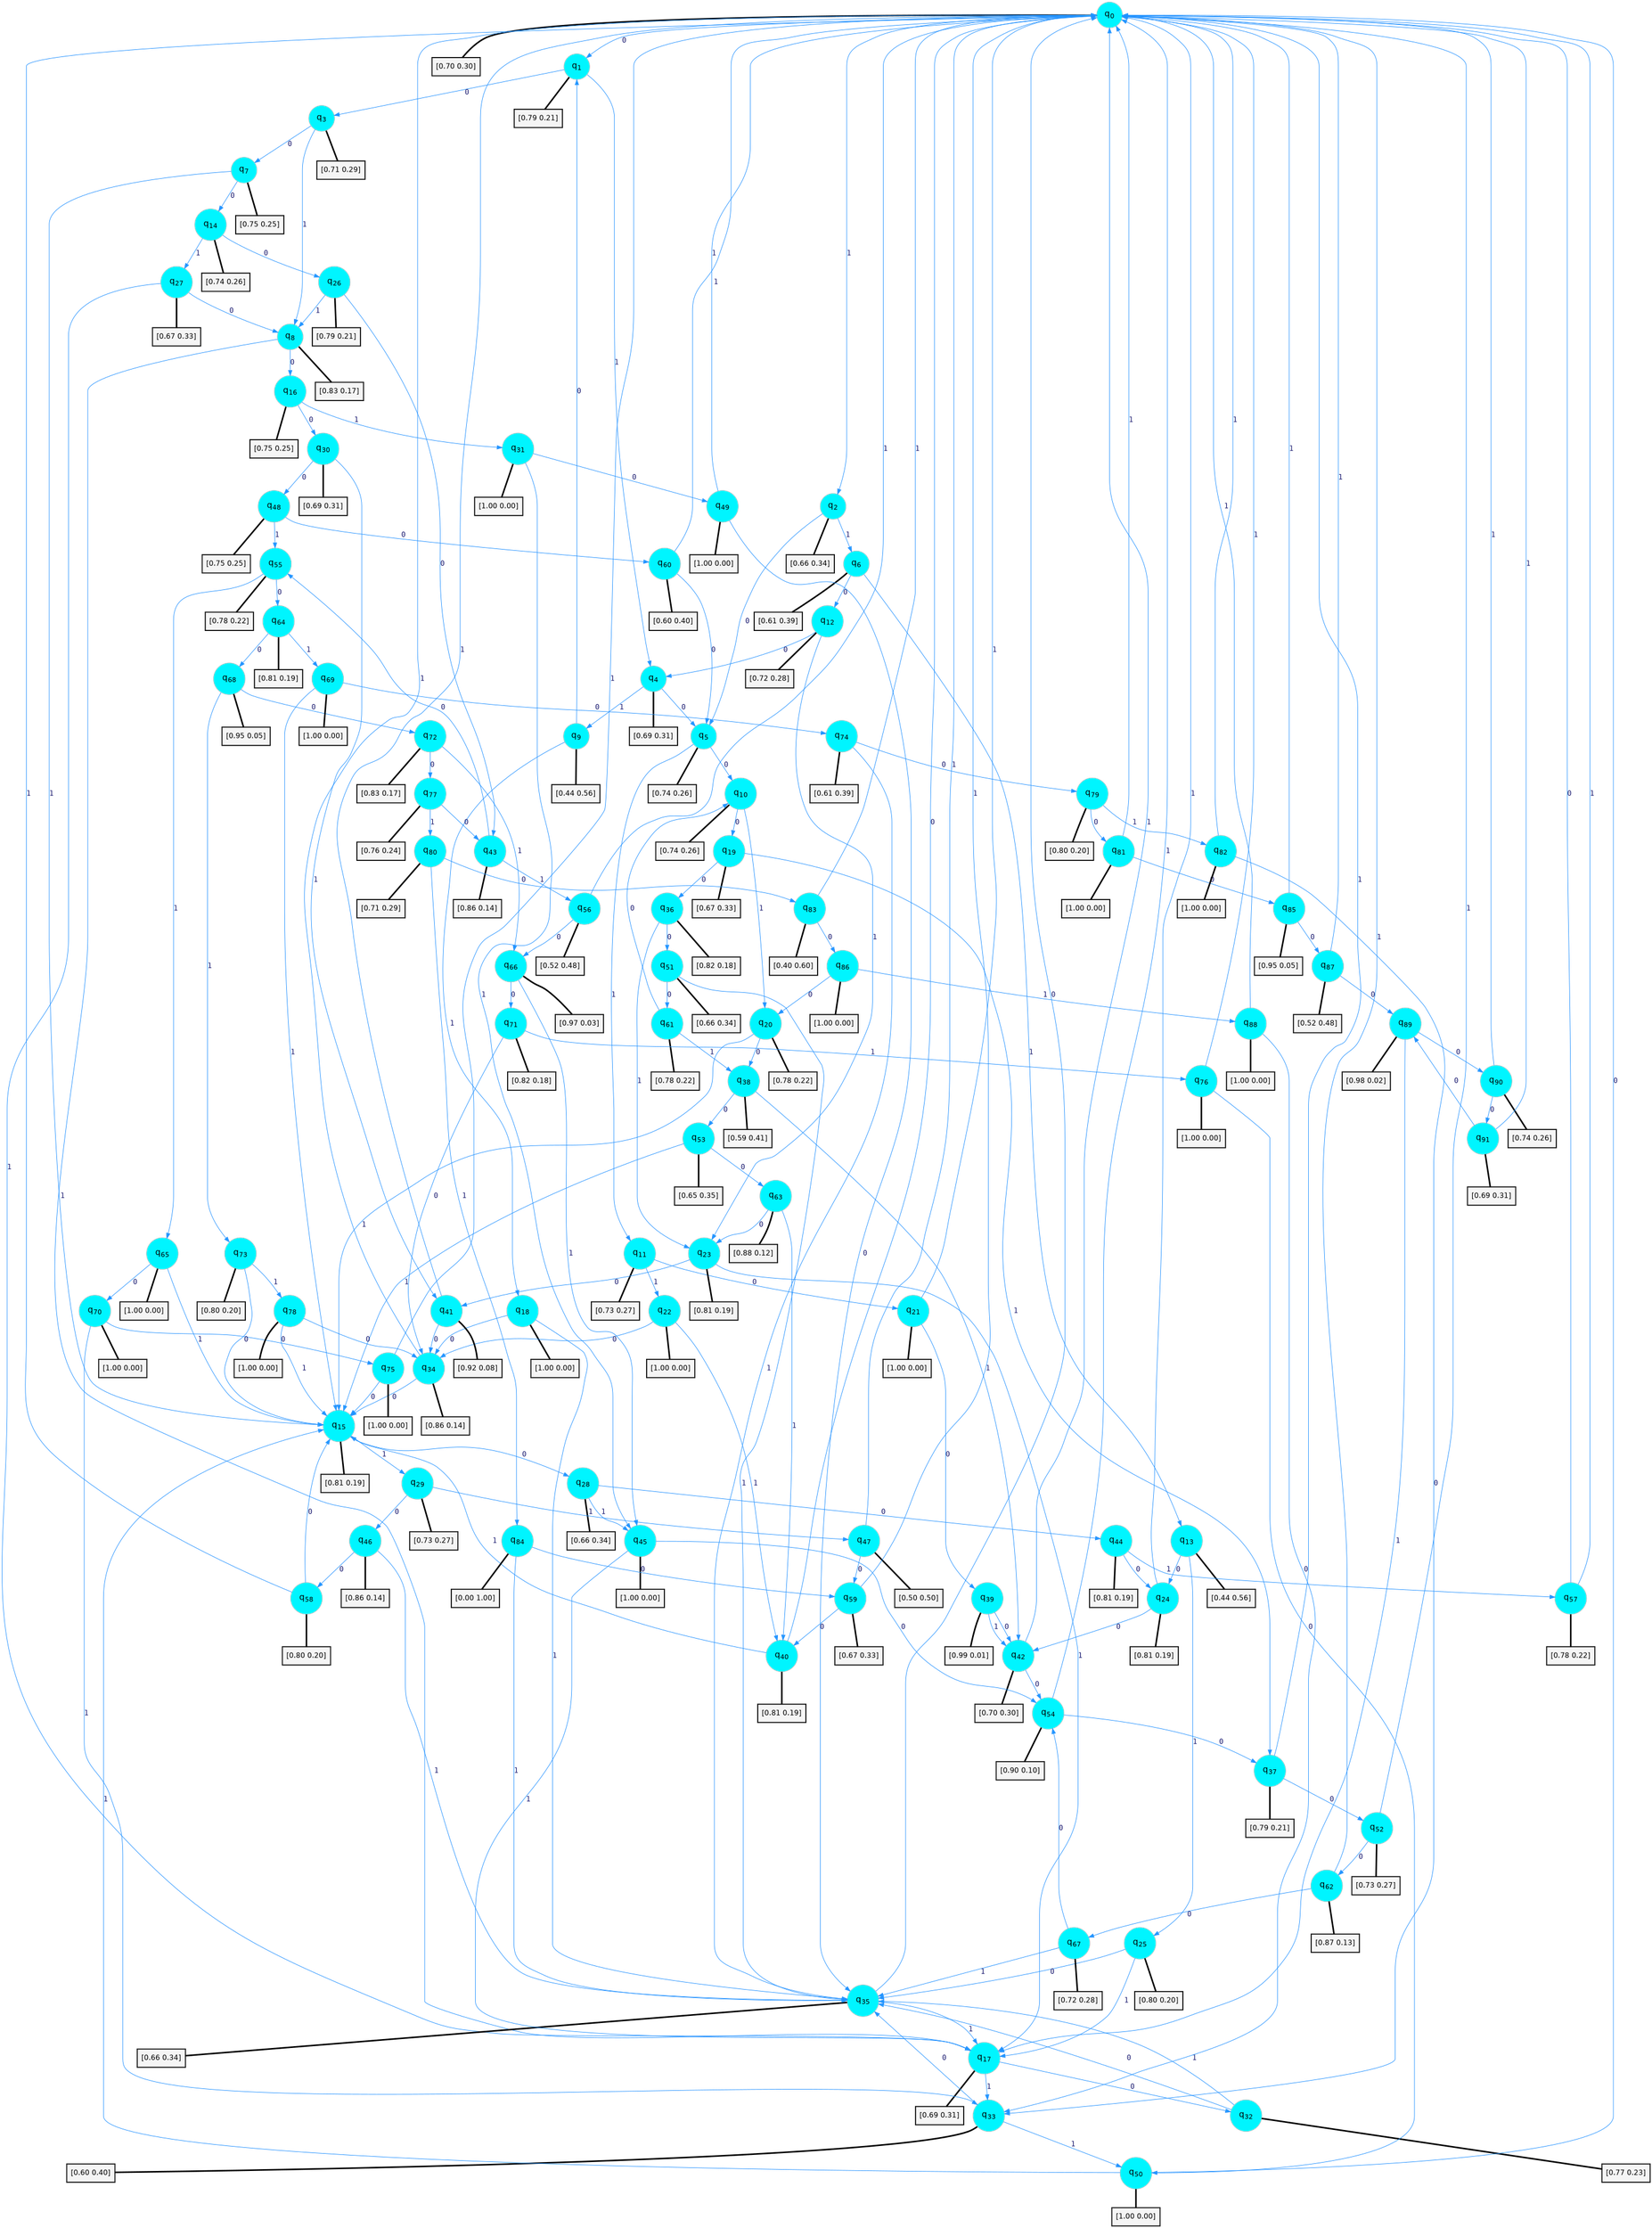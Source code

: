 digraph G {
graph [
bgcolor=transparent, dpi=300, rankdir=TD, size="40,25"];
node [
color=gray, fillcolor=turquoise1, fontcolor=black, fontname=Helvetica, fontsize=16, fontweight=bold, shape=circle, style=filled];
edge [
arrowsize=1, color=dodgerblue1, fontcolor=midnightblue, fontname=courier, fontweight=bold, penwidth=1, style=solid, weight=20];
0[label=<q<SUB>0</SUB>>];
1[label=<q<SUB>1</SUB>>];
2[label=<q<SUB>2</SUB>>];
3[label=<q<SUB>3</SUB>>];
4[label=<q<SUB>4</SUB>>];
5[label=<q<SUB>5</SUB>>];
6[label=<q<SUB>6</SUB>>];
7[label=<q<SUB>7</SUB>>];
8[label=<q<SUB>8</SUB>>];
9[label=<q<SUB>9</SUB>>];
10[label=<q<SUB>10</SUB>>];
11[label=<q<SUB>11</SUB>>];
12[label=<q<SUB>12</SUB>>];
13[label=<q<SUB>13</SUB>>];
14[label=<q<SUB>14</SUB>>];
15[label=<q<SUB>15</SUB>>];
16[label=<q<SUB>16</SUB>>];
17[label=<q<SUB>17</SUB>>];
18[label=<q<SUB>18</SUB>>];
19[label=<q<SUB>19</SUB>>];
20[label=<q<SUB>20</SUB>>];
21[label=<q<SUB>21</SUB>>];
22[label=<q<SUB>22</SUB>>];
23[label=<q<SUB>23</SUB>>];
24[label=<q<SUB>24</SUB>>];
25[label=<q<SUB>25</SUB>>];
26[label=<q<SUB>26</SUB>>];
27[label=<q<SUB>27</SUB>>];
28[label=<q<SUB>28</SUB>>];
29[label=<q<SUB>29</SUB>>];
30[label=<q<SUB>30</SUB>>];
31[label=<q<SUB>31</SUB>>];
32[label=<q<SUB>32</SUB>>];
33[label=<q<SUB>33</SUB>>];
34[label=<q<SUB>34</SUB>>];
35[label=<q<SUB>35</SUB>>];
36[label=<q<SUB>36</SUB>>];
37[label=<q<SUB>37</SUB>>];
38[label=<q<SUB>38</SUB>>];
39[label=<q<SUB>39</SUB>>];
40[label=<q<SUB>40</SUB>>];
41[label=<q<SUB>41</SUB>>];
42[label=<q<SUB>42</SUB>>];
43[label=<q<SUB>43</SUB>>];
44[label=<q<SUB>44</SUB>>];
45[label=<q<SUB>45</SUB>>];
46[label=<q<SUB>46</SUB>>];
47[label=<q<SUB>47</SUB>>];
48[label=<q<SUB>48</SUB>>];
49[label=<q<SUB>49</SUB>>];
50[label=<q<SUB>50</SUB>>];
51[label=<q<SUB>51</SUB>>];
52[label=<q<SUB>52</SUB>>];
53[label=<q<SUB>53</SUB>>];
54[label=<q<SUB>54</SUB>>];
55[label=<q<SUB>55</SUB>>];
56[label=<q<SUB>56</SUB>>];
57[label=<q<SUB>57</SUB>>];
58[label=<q<SUB>58</SUB>>];
59[label=<q<SUB>59</SUB>>];
60[label=<q<SUB>60</SUB>>];
61[label=<q<SUB>61</SUB>>];
62[label=<q<SUB>62</SUB>>];
63[label=<q<SUB>63</SUB>>];
64[label=<q<SUB>64</SUB>>];
65[label=<q<SUB>65</SUB>>];
66[label=<q<SUB>66</SUB>>];
67[label=<q<SUB>67</SUB>>];
68[label=<q<SUB>68</SUB>>];
69[label=<q<SUB>69</SUB>>];
70[label=<q<SUB>70</SUB>>];
71[label=<q<SUB>71</SUB>>];
72[label=<q<SUB>72</SUB>>];
73[label=<q<SUB>73</SUB>>];
74[label=<q<SUB>74</SUB>>];
75[label=<q<SUB>75</SUB>>];
76[label=<q<SUB>76</SUB>>];
77[label=<q<SUB>77</SUB>>];
78[label=<q<SUB>78</SUB>>];
79[label=<q<SUB>79</SUB>>];
80[label=<q<SUB>80</SUB>>];
81[label=<q<SUB>81</SUB>>];
82[label=<q<SUB>82</SUB>>];
83[label=<q<SUB>83</SUB>>];
84[label=<q<SUB>84</SUB>>];
85[label=<q<SUB>85</SUB>>];
86[label=<q<SUB>86</SUB>>];
87[label=<q<SUB>87</SUB>>];
88[label=<q<SUB>88</SUB>>];
89[label=<q<SUB>89</SUB>>];
90[label=<q<SUB>90</SUB>>];
91[label=<q<SUB>91</SUB>>];
92[label="[0.70 0.30]", shape=box,fontcolor=black, fontname=Helvetica, fontsize=14, penwidth=2, fillcolor=whitesmoke,color=black];
93[label="[0.79 0.21]", shape=box,fontcolor=black, fontname=Helvetica, fontsize=14, penwidth=2, fillcolor=whitesmoke,color=black];
94[label="[0.66 0.34]", shape=box,fontcolor=black, fontname=Helvetica, fontsize=14, penwidth=2, fillcolor=whitesmoke,color=black];
95[label="[0.71 0.29]", shape=box,fontcolor=black, fontname=Helvetica, fontsize=14, penwidth=2, fillcolor=whitesmoke,color=black];
96[label="[0.69 0.31]", shape=box,fontcolor=black, fontname=Helvetica, fontsize=14, penwidth=2, fillcolor=whitesmoke,color=black];
97[label="[0.74 0.26]", shape=box,fontcolor=black, fontname=Helvetica, fontsize=14, penwidth=2, fillcolor=whitesmoke,color=black];
98[label="[0.61 0.39]", shape=box,fontcolor=black, fontname=Helvetica, fontsize=14, penwidth=2, fillcolor=whitesmoke,color=black];
99[label="[0.75 0.25]", shape=box,fontcolor=black, fontname=Helvetica, fontsize=14, penwidth=2, fillcolor=whitesmoke,color=black];
100[label="[0.83 0.17]", shape=box,fontcolor=black, fontname=Helvetica, fontsize=14, penwidth=2, fillcolor=whitesmoke,color=black];
101[label="[0.44 0.56]", shape=box,fontcolor=black, fontname=Helvetica, fontsize=14, penwidth=2, fillcolor=whitesmoke,color=black];
102[label="[0.74 0.26]", shape=box,fontcolor=black, fontname=Helvetica, fontsize=14, penwidth=2, fillcolor=whitesmoke,color=black];
103[label="[0.73 0.27]", shape=box,fontcolor=black, fontname=Helvetica, fontsize=14, penwidth=2, fillcolor=whitesmoke,color=black];
104[label="[0.72 0.28]", shape=box,fontcolor=black, fontname=Helvetica, fontsize=14, penwidth=2, fillcolor=whitesmoke,color=black];
105[label="[0.44 0.56]", shape=box,fontcolor=black, fontname=Helvetica, fontsize=14, penwidth=2, fillcolor=whitesmoke,color=black];
106[label="[0.74 0.26]", shape=box,fontcolor=black, fontname=Helvetica, fontsize=14, penwidth=2, fillcolor=whitesmoke,color=black];
107[label="[0.81 0.19]", shape=box,fontcolor=black, fontname=Helvetica, fontsize=14, penwidth=2, fillcolor=whitesmoke,color=black];
108[label="[0.75 0.25]", shape=box,fontcolor=black, fontname=Helvetica, fontsize=14, penwidth=2, fillcolor=whitesmoke,color=black];
109[label="[0.69 0.31]", shape=box,fontcolor=black, fontname=Helvetica, fontsize=14, penwidth=2, fillcolor=whitesmoke,color=black];
110[label="[1.00 0.00]", shape=box,fontcolor=black, fontname=Helvetica, fontsize=14, penwidth=2, fillcolor=whitesmoke,color=black];
111[label="[0.67 0.33]", shape=box,fontcolor=black, fontname=Helvetica, fontsize=14, penwidth=2, fillcolor=whitesmoke,color=black];
112[label="[0.78 0.22]", shape=box,fontcolor=black, fontname=Helvetica, fontsize=14, penwidth=2, fillcolor=whitesmoke,color=black];
113[label="[1.00 0.00]", shape=box,fontcolor=black, fontname=Helvetica, fontsize=14, penwidth=2, fillcolor=whitesmoke,color=black];
114[label="[1.00 0.00]", shape=box,fontcolor=black, fontname=Helvetica, fontsize=14, penwidth=2, fillcolor=whitesmoke,color=black];
115[label="[0.81 0.19]", shape=box,fontcolor=black, fontname=Helvetica, fontsize=14, penwidth=2, fillcolor=whitesmoke,color=black];
116[label="[0.81 0.19]", shape=box,fontcolor=black, fontname=Helvetica, fontsize=14, penwidth=2, fillcolor=whitesmoke,color=black];
117[label="[0.80 0.20]", shape=box,fontcolor=black, fontname=Helvetica, fontsize=14, penwidth=2, fillcolor=whitesmoke,color=black];
118[label="[0.79 0.21]", shape=box,fontcolor=black, fontname=Helvetica, fontsize=14, penwidth=2, fillcolor=whitesmoke,color=black];
119[label="[0.67 0.33]", shape=box,fontcolor=black, fontname=Helvetica, fontsize=14, penwidth=2, fillcolor=whitesmoke,color=black];
120[label="[0.66 0.34]", shape=box,fontcolor=black, fontname=Helvetica, fontsize=14, penwidth=2, fillcolor=whitesmoke,color=black];
121[label="[0.73 0.27]", shape=box,fontcolor=black, fontname=Helvetica, fontsize=14, penwidth=2, fillcolor=whitesmoke,color=black];
122[label="[0.69 0.31]", shape=box,fontcolor=black, fontname=Helvetica, fontsize=14, penwidth=2, fillcolor=whitesmoke,color=black];
123[label="[1.00 0.00]", shape=box,fontcolor=black, fontname=Helvetica, fontsize=14, penwidth=2, fillcolor=whitesmoke,color=black];
124[label="[0.77 0.23]", shape=box,fontcolor=black, fontname=Helvetica, fontsize=14, penwidth=2, fillcolor=whitesmoke,color=black];
125[label="[0.60 0.40]", shape=box,fontcolor=black, fontname=Helvetica, fontsize=14, penwidth=2, fillcolor=whitesmoke,color=black];
126[label="[0.86 0.14]", shape=box,fontcolor=black, fontname=Helvetica, fontsize=14, penwidth=2, fillcolor=whitesmoke,color=black];
127[label="[0.66 0.34]", shape=box,fontcolor=black, fontname=Helvetica, fontsize=14, penwidth=2, fillcolor=whitesmoke,color=black];
128[label="[0.82 0.18]", shape=box,fontcolor=black, fontname=Helvetica, fontsize=14, penwidth=2, fillcolor=whitesmoke,color=black];
129[label="[0.79 0.21]", shape=box,fontcolor=black, fontname=Helvetica, fontsize=14, penwidth=2, fillcolor=whitesmoke,color=black];
130[label="[0.59 0.41]", shape=box,fontcolor=black, fontname=Helvetica, fontsize=14, penwidth=2, fillcolor=whitesmoke,color=black];
131[label="[0.99 0.01]", shape=box,fontcolor=black, fontname=Helvetica, fontsize=14, penwidth=2, fillcolor=whitesmoke,color=black];
132[label="[0.81 0.19]", shape=box,fontcolor=black, fontname=Helvetica, fontsize=14, penwidth=2, fillcolor=whitesmoke,color=black];
133[label="[0.92 0.08]", shape=box,fontcolor=black, fontname=Helvetica, fontsize=14, penwidth=2, fillcolor=whitesmoke,color=black];
134[label="[0.70 0.30]", shape=box,fontcolor=black, fontname=Helvetica, fontsize=14, penwidth=2, fillcolor=whitesmoke,color=black];
135[label="[0.86 0.14]", shape=box,fontcolor=black, fontname=Helvetica, fontsize=14, penwidth=2, fillcolor=whitesmoke,color=black];
136[label="[0.81 0.19]", shape=box,fontcolor=black, fontname=Helvetica, fontsize=14, penwidth=2, fillcolor=whitesmoke,color=black];
137[label="[1.00 0.00]", shape=box,fontcolor=black, fontname=Helvetica, fontsize=14, penwidth=2, fillcolor=whitesmoke,color=black];
138[label="[0.86 0.14]", shape=box,fontcolor=black, fontname=Helvetica, fontsize=14, penwidth=2, fillcolor=whitesmoke,color=black];
139[label="[0.50 0.50]", shape=box,fontcolor=black, fontname=Helvetica, fontsize=14, penwidth=2, fillcolor=whitesmoke,color=black];
140[label="[0.75 0.25]", shape=box,fontcolor=black, fontname=Helvetica, fontsize=14, penwidth=2, fillcolor=whitesmoke,color=black];
141[label="[1.00 0.00]", shape=box,fontcolor=black, fontname=Helvetica, fontsize=14, penwidth=2, fillcolor=whitesmoke,color=black];
142[label="[1.00 0.00]", shape=box,fontcolor=black, fontname=Helvetica, fontsize=14, penwidth=2, fillcolor=whitesmoke,color=black];
143[label="[0.66 0.34]", shape=box,fontcolor=black, fontname=Helvetica, fontsize=14, penwidth=2, fillcolor=whitesmoke,color=black];
144[label="[0.73 0.27]", shape=box,fontcolor=black, fontname=Helvetica, fontsize=14, penwidth=2, fillcolor=whitesmoke,color=black];
145[label="[0.65 0.35]", shape=box,fontcolor=black, fontname=Helvetica, fontsize=14, penwidth=2, fillcolor=whitesmoke,color=black];
146[label="[0.90 0.10]", shape=box,fontcolor=black, fontname=Helvetica, fontsize=14, penwidth=2, fillcolor=whitesmoke,color=black];
147[label="[0.78 0.22]", shape=box,fontcolor=black, fontname=Helvetica, fontsize=14, penwidth=2, fillcolor=whitesmoke,color=black];
148[label="[0.52 0.48]", shape=box,fontcolor=black, fontname=Helvetica, fontsize=14, penwidth=2, fillcolor=whitesmoke,color=black];
149[label="[0.78 0.22]", shape=box,fontcolor=black, fontname=Helvetica, fontsize=14, penwidth=2, fillcolor=whitesmoke,color=black];
150[label="[0.80 0.20]", shape=box,fontcolor=black, fontname=Helvetica, fontsize=14, penwidth=2, fillcolor=whitesmoke,color=black];
151[label="[0.67 0.33]", shape=box,fontcolor=black, fontname=Helvetica, fontsize=14, penwidth=2, fillcolor=whitesmoke,color=black];
152[label="[0.60 0.40]", shape=box,fontcolor=black, fontname=Helvetica, fontsize=14, penwidth=2, fillcolor=whitesmoke,color=black];
153[label="[0.78 0.22]", shape=box,fontcolor=black, fontname=Helvetica, fontsize=14, penwidth=2, fillcolor=whitesmoke,color=black];
154[label="[0.87 0.13]", shape=box,fontcolor=black, fontname=Helvetica, fontsize=14, penwidth=2, fillcolor=whitesmoke,color=black];
155[label="[0.88 0.12]", shape=box,fontcolor=black, fontname=Helvetica, fontsize=14, penwidth=2, fillcolor=whitesmoke,color=black];
156[label="[0.81 0.19]", shape=box,fontcolor=black, fontname=Helvetica, fontsize=14, penwidth=2, fillcolor=whitesmoke,color=black];
157[label="[1.00 0.00]", shape=box,fontcolor=black, fontname=Helvetica, fontsize=14, penwidth=2, fillcolor=whitesmoke,color=black];
158[label="[0.97 0.03]", shape=box,fontcolor=black, fontname=Helvetica, fontsize=14, penwidth=2, fillcolor=whitesmoke,color=black];
159[label="[0.72 0.28]", shape=box,fontcolor=black, fontname=Helvetica, fontsize=14, penwidth=2, fillcolor=whitesmoke,color=black];
160[label="[0.95 0.05]", shape=box,fontcolor=black, fontname=Helvetica, fontsize=14, penwidth=2, fillcolor=whitesmoke,color=black];
161[label="[1.00 0.00]", shape=box,fontcolor=black, fontname=Helvetica, fontsize=14, penwidth=2, fillcolor=whitesmoke,color=black];
162[label="[1.00 0.00]", shape=box,fontcolor=black, fontname=Helvetica, fontsize=14, penwidth=2, fillcolor=whitesmoke,color=black];
163[label="[0.82 0.18]", shape=box,fontcolor=black, fontname=Helvetica, fontsize=14, penwidth=2, fillcolor=whitesmoke,color=black];
164[label="[0.83 0.17]", shape=box,fontcolor=black, fontname=Helvetica, fontsize=14, penwidth=2, fillcolor=whitesmoke,color=black];
165[label="[0.80 0.20]", shape=box,fontcolor=black, fontname=Helvetica, fontsize=14, penwidth=2, fillcolor=whitesmoke,color=black];
166[label="[0.61 0.39]", shape=box,fontcolor=black, fontname=Helvetica, fontsize=14, penwidth=2, fillcolor=whitesmoke,color=black];
167[label="[1.00 0.00]", shape=box,fontcolor=black, fontname=Helvetica, fontsize=14, penwidth=2, fillcolor=whitesmoke,color=black];
168[label="[1.00 0.00]", shape=box,fontcolor=black, fontname=Helvetica, fontsize=14, penwidth=2, fillcolor=whitesmoke,color=black];
169[label="[0.76 0.24]", shape=box,fontcolor=black, fontname=Helvetica, fontsize=14, penwidth=2, fillcolor=whitesmoke,color=black];
170[label="[1.00 0.00]", shape=box,fontcolor=black, fontname=Helvetica, fontsize=14, penwidth=2, fillcolor=whitesmoke,color=black];
171[label="[0.80 0.20]", shape=box,fontcolor=black, fontname=Helvetica, fontsize=14, penwidth=2, fillcolor=whitesmoke,color=black];
172[label="[0.71 0.29]", shape=box,fontcolor=black, fontname=Helvetica, fontsize=14, penwidth=2, fillcolor=whitesmoke,color=black];
173[label="[1.00 0.00]", shape=box,fontcolor=black, fontname=Helvetica, fontsize=14, penwidth=2, fillcolor=whitesmoke,color=black];
174[label="[1.00 0.00]", shape=box,fontcolor=black, fontname=Helvetica, fontsize=14, penwidth=2, fillcolor=whitesmoke,color=black];
175[label="[0.40 0.60]", shape=box,fontcolor=black, fontname=Helvetica, fontsize=14, penwidth=2, fillcolor=whitesmoke,color=black];
176[label="[0.00 1.00]", shape=box,fontcolor=black, fontname=Helvetica, fontsize=14, penwidth=2, fillcolor=whitesmoke,color=black];
177[label="[0.95 0.05]", shape=box,fontcolor=black, fontname=Helvetica, fontsize=14, penwidth=2, fillcolor=whitesmoke,color=black];
178[label="[1.00 0.00]", shape=box,fontcolor=black, fontname=Helvetica, fontsize=14, penwidth=2, fillcolor=whitesmoke,color=black];
179[label="[0.52 0.48]", shape=box,fontcolor=black, fontname=Helvetica, fontsize=14, penwidth=2, fillcolor=whitesmoke,color=black];
180[label="[1.00 0.00]", shape=box,fontcolor=black, fontname=Helvetica, fontsize=14, penwidth=2, fillcolor=whitesmoke,color=black];
181[label="[0.98 0.02]", shape=box,fontcolor=black, fontname=Helvetica, fontsize=14, penwidth=2, fillcolor=whitesmoke,color=black];
182[label="[0.74 0.26]", shape=box,fontcolor=black, fontname=Helvetica, fontsize=14, penwidth=2, fillcolor=whitesmoke,color=black];
183[label="[0.69 0.31]", shape=box,fontcolor=black, fontname=Helvetica, fontsize=14, penwidth=2, fillcolor=whitesmoke,color=black];
0->1 [label=0];
0->2 [label=1];
0->92 [arrowhead=none, penwidth=3,color=black];
1->3 [label=0];
1->4 [label=1];
1->93 [arrowhead=none, penwidth=3,color=black];
2->5 [label=0];
2->6 [label=1];
2->94 [arrowhead=none, penwidth=3,color=black];
3->7 [label=0];
3->8 [label=1];
3->95 [arrowhead=none, penwidth=3,color=black];
4->5 [label=0];
4->9 [label=1];
4->96 [arrowhead=none, penwidth=3,color=black];
5->10 [label=0];
5->11 [label=1];
5->97 [arrowhead=none, penwidth=3,color=black];
6->12 [label=0];
6->13 [label=1];
6->98 [arrowhead=none, penwidth=3,color=black];
7->14 [label=0];
7->15 [label=1];
7->99 [arrowhead=none, penwidth=3,color=black];
8->16 [label=0];
8->17 [label=1];
8->100 [arrowhead=none, penwidth=3,color=black];
9->1 [label=0];
9->18 [label=1];
9->101 [arrowhead=none, penwidth=3,color=black];
10->19 [label=0];
10->20 [label=1];
10->102 [arrowhead=none, penwidth=3,color=black];
11->21 [label=0];
11->22 [label=1];
11->103 [arrowhead=none, penwidth=3,color=black];
12->4 [label=0];
12->23 [label=1];
12->104 [arrowhead=none, penwidth=3,color=black];
13->24 [label=0];
13->25 [label=1];
13->105 [arrowhead=none, penwidth=3,color=black];
14->26 [label=0];
14->27 [label=1];
14->106 [arrowhead=none, penwidth=3,color=black];
15->28 [label=0];
15->29 [label=1];
15->107 [arrowhead=none, penwidth=3,color=black];
16->30 [label=0];
16->31 [label=1];
16->108 [arrowhead=none, penwidth=3,color=black];
17->32 [label=0];
17->33 [label=1];
17->109 [arrowhead=none, penwidth=3,color=black];
18->34 [label=0];
18->35 [label=1];
18->110 [arrowhead=none, penwidth=3,color=black];
19->36 [label=0];
19->37 [label=1];
19->111 [arrowhead=none, penwidth=3,color=black];
20->38 [label=0];
20->15 [label=1];
20->112 [arrowhead=none, penwidth=3,color=black];
21->39 [label=0];
21->0 [label=1];
21->113 [arrowhead=none, penwidth=3,color=black];
22->34 [label=0];
22->40 [label=1];
22->114 [arrowhead=none, penwidth=3,color=black];
23->41 [label=0];
23->17 [label=1];
23->115 [arrowhead=none, penwidth=3,color=black];
24->42 [label=0];
24->0 [label=1];
24->116 [arrowhead=none, penwidth=3,color=black];
25->35 [label=0];
25->17 [label=1];
25->117 [arrowhead=none, penwidth=3,color=black];
26->43 [label=0];
26->8 [label=1];
26->118 [arrowhead=none, penwidth=3,color=black];
27->8 [label=0];
27->17 [label=1];
27->119 [arrowhead=none, penwidth=3,color=black];
28->44 [label=0];
28->45 [label=1];
28->120 [arrowhead=none, penwidth=3,color=black];
29->46 [label=0];
29->47 [label=1];
29->121 [arrowhead=none, penwidth=3,color=black];
30->48 [label=0];
30->41 [label=1];
30->122 [arrowhead=none, penwidth=3,color=black];
31->49 [label=0];
31->45 [label=1];
31->123 [arrowhead=none, penwidth=3,color=black];
32->35 [label=0];
32->35 [label=1];
32->124 [arrowhead=none, penwidth=3,color=black];
33->35 [label=0];
33->50 [label=1];
33->125 [arrowhead=none, penwidth=3,color=black];
34->15 [label=0];
34->0 [label=1];
34->126 [arrowhead=none, penwidth=3,color=black];
35->0 [label=0];
35->17 [label=1];
35->127 [arrowhead=none, penwidth=3,color=black];
36->51 [label=0];
36->23 [label=1];
36->128 [arrowhead=none, penwidth=3,color=black];
37->52 [label=0];
37->0 [label=1];
37->129 [arrowhead=none, penwidth=3,color=black];
38->53 [label=0];
38->42 [label=1];
38->130 [arrowhead=none, penwidth=3,color=black];
39->42 [label=0];
39->42 [label=1];
39->131 [arrowhead=none, penwidth=3,color=black];
40->0 [label=0];
40->15 [label=1];
40->132 [arrowhead=none, penwidth=3,color=black];
41->34 [label=0];
41->0 [label=1];
41->133 [arrowhead=none, penwidth=3,color=black];
42->54 [label=0];
42->0 [label=1];
42->134 [arrowhead=none, penwidth=3,color=black];
43->55 [label=0];
43->56 [label=1];
43->135 [arrowhead=none, penwidth=3,color=black];
44->24 [label=0];
44->57 [label=1];
44->136 [arrowhead=none, penwidth=3,color=black];
45->54 [label=0];
45->17 [label=1];
45->137 [arrowhead=none, penwidth=3,color=black];
46->58 [label=0];
46->35 [label=1];
46->138 [arrowhead=none, penwidth=3,color=black];
47->59 [label=0];
47->0 [label=1];
47->139 [arrowhead=none, penwidth=3,color=black];
48->60 [label=0];
48->55 [label=1];
48->140 [arrowhead=none, penwidth=3,color=black];
49->35 [label=0];
49->0 [label=1];
49->141 [arrowhead=none, penwidth=3,color=black];
50->0 [label=0];
50->15 [label=1];
50->142 [arrowhead=none, penwidth=3,color=black];
51->61 [label=0];
51->35 [label=1];
51->143 [arrowhead=none, penwidth=3,color=black];
52->62 [label=0];
52->0 [label=1];
52->144 [arrowhead=none, penwidth=3,color=black];
53->63 [label=0];
53->15 [label=1];
53->145 [arrowhead=none, penwidth=3,color=black];
54->37 [label=0];
54->0 [label=1];
54->146 [arrowhead=none, penwidth=3,color=black];
55->64 [label=0];
55->65 [label=1];
55->147 [arrowhead=none, penwidth=3,color=black];
56->66 [label=0];
56->0 [label=1];
56->148 [arrowhead=none, penwidth=3,color=black];
57->0 [label=0];
57->0 [label=1];
57->149 [arrowhead=none, penwidth=3,color=black];
58->15 [label=0];
58->0 [label=1];
58->150 [arrowhead=none, penwidth=3,color=black];
59->40 [label=0];
59->0 [label=1];
59->151 [arrowhead=none, penwidth=3,color=black];
60->5 [label=0];
60->0 [label=1];
60->152 [arrowhead=none, penwidth=3,color=black];
61->10 [label=0];
61->38 [label=1];
61->153 [arrowhead=none, penwidth=3,color=black];
62->67 [label=0];
62->0 [label=1];
62->154 [arrowhead=none, penwidth=3,color=black];
63->23 [label=0];
63->40 [label=1];
63->155 [arrowhead=none, penwidth=3,color=black];
64->68 [label=0];
64->69 [label=1];
64->156 [arrowhead=none, penwidth=3,color=black];
65->70 [label=0];
65->15 [label=1];
65->157 [arrowhead=none, penwidth=3,color=black];
66->71 [label=0];
66->45 [label=1];
66->158 [arrowhead=none, penwidth=3,color=black];
67->54 [label=0];
67->35 [label=1];
67->159 [arrowhead=none, penwidth=3,color=black];
68->72 [label=0];
68->73 [label=1];
68->160 [arrowhead=none, penwidth=3,color=black];
69->74 [label=0];
69->15 [label=1];
69->161 [arrowhead=none, penwidth=3,color=black];
70->75 [label=0];
70->33 [label=1];
70->162 [arrowhead=none, penwidth=3,color=black];
71->34 [label=0];
71->76 [label=1];
71->163 [arrowhead=none, penwidth=3,color=black];
72->77 [label=0];
72->66 [label=1];
72->164 [arrowhead=none, penwidth=3,color=black];
73->15 [label=0];
73->78 [label=1];
73->165 [arrowhead=none, penwidth=3,color=black];
74->79 [label=0];
74->35 [label=1];
74->166 [arrowhead=none, penwidth=3,color=black];
75->15 [label=0];
75->0 [label=1];
75->167 [arrowhead=none, penwidth=3,color=black];
76->50 [label=0];
76->0 [label=1];
76->168 [arrowhead=none, penwidth=3,color=black];
77->43 [label=0];
77->80 [label=1];
77->169 [arrowhead=none, penwidth=3,color=black];
78->34 [label=0];
78->15 [label=1];
78->170 [arrowhead=none, penwidth=3,color=black];
79->81 [label=0];
79->82 [label=1];
79->171 [arrowhead=none, penwidth=3,color=black];
80->83 [label=0];
80->84 [label=1];
80->172 [arrowhead=none, penwidth=3,color=black];
81->85 [label=0];
81->0 [label=1];
81->173 [arrowhead=none, penwidth=3,color=black];
82->33 [label=0];
82->0 [label=1];
82->174 [arrowhead=none, penwidth=3,color=black];
83->86 [label=0];
83->0 [label=1];
83->175 [arrowhead=none, penwidth=3,color=black];
84->59 [label=0];
84->35 [label=1];
84->176 [arrowhead=none, penwidth=3,color=black];
85->87 [label=0];
85->0 [label=1];
85->177 [arrowhead=none, penwidth=3,color=black];
86->20 [label=0];
86->88 [label=1];
86->178 [arrowhead=none, penwidth=3,color=black];
87->89 [label=0];
87->0 [label=1];
87->179 [arrowhead=none, penwidth=3,color=black];
88->33 [label=0];
88->0 [label=1];
88->180 [arrowhead=none, penwidth=3,color=black];
89->90 [label=0];
89->17 [label=1];
89->181 [arrowhead=none, penwidth=3,color=black];
90->91 [label=0];
90->0 [label=1];
90->182 [arrowhead=none, penwidth=3,color=black];
91->89 [label=0];
91->0 [label=1];
91->183 [arrowhead=none, penwidth=3,color=black];
}
